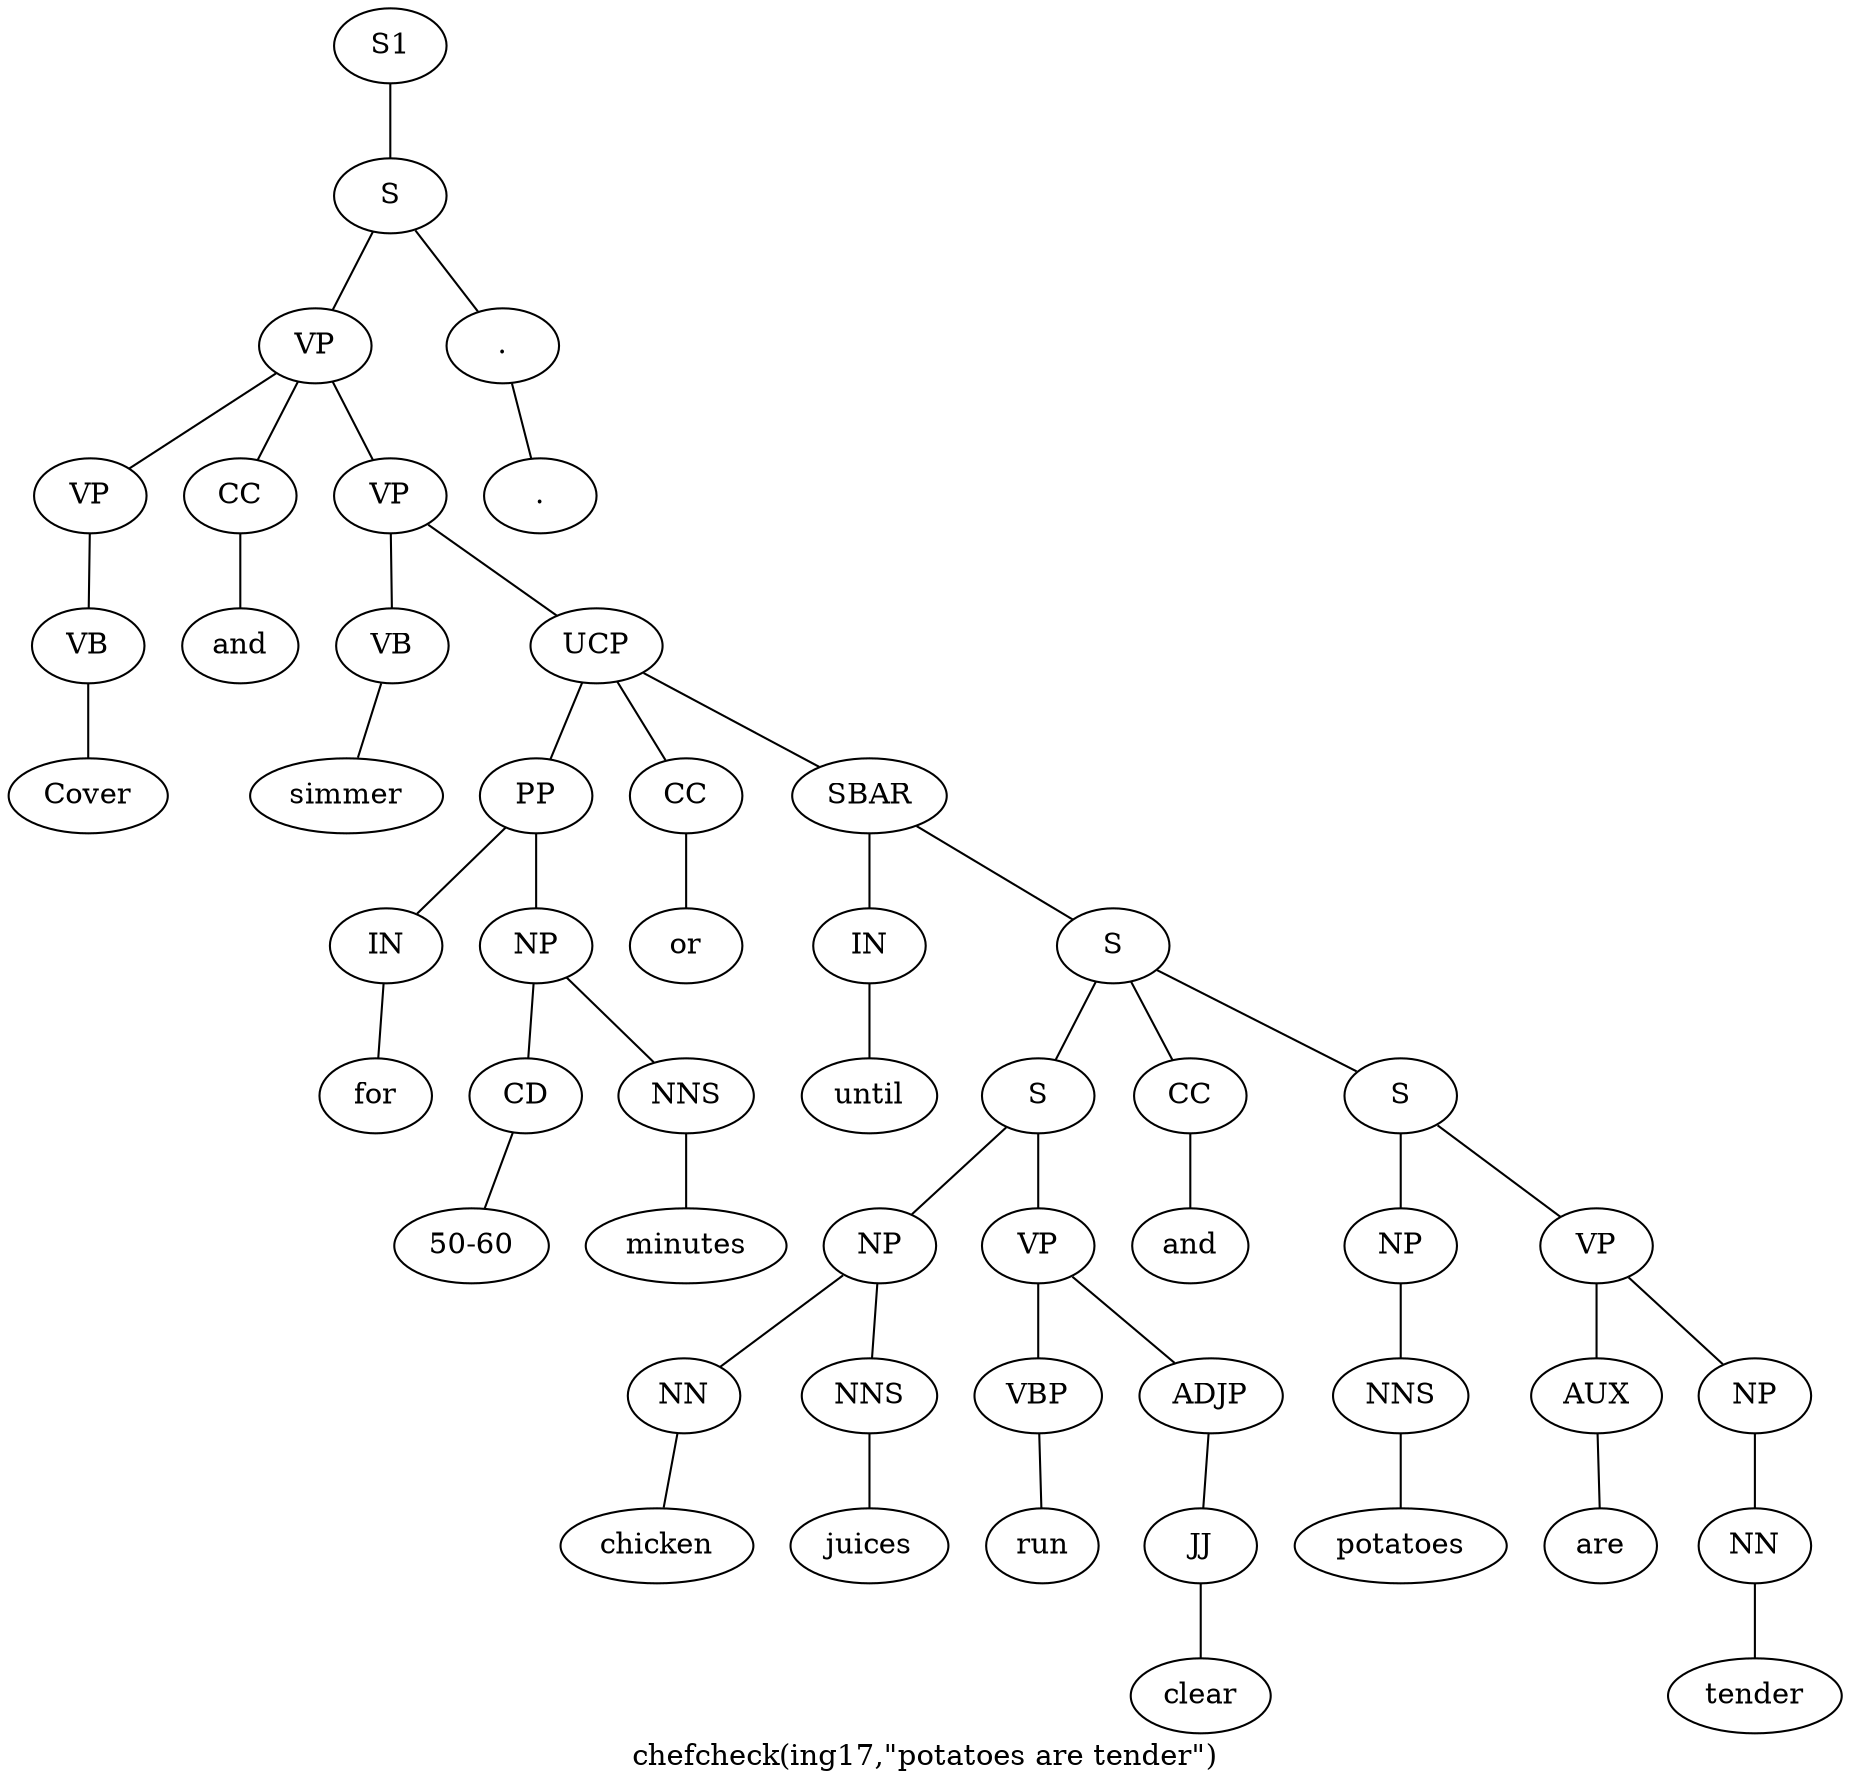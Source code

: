 graph SyntaxGraph {
	label = "chefcheck(ing17,\"potatoes are tender\")";
	Node0 [label="S1"];
	Node1 [label="S"];
	Node2 [label="VP"];
	Node3 [label="VP"];
	Node4 [label="VB"];
	Node5 [label="Cover"];
	Node6 [label="CC"];
	Node7 [label="and"];
	Node8 [label="VP"];
	Node9 [label="VB"];
	Node10 [label="simmer"];
	Node11 [label="UCP"];
	Node12 [label="PP"];
	Node13 [label="IN"];
	Node14 [label="for"];
	Node15 [label="NP"];
	Node16 [label="CD"];
	Node17 [label="50-60"];
	Node18 [label="NNS"];
	Node19 [label="minutes"];
	Node20 [label="CC"];
	Node21 [label="or"];
	Node22 [label="SBAR"];
	Node23 [label="IN"];
	Node24 [label="until"];
	Node25 [label="S"];
	Node26 [label="S"];
	Node27 [label="NP"];
	Node28 [label="NN"];
	Node29 [label="chicken"];
	Node30 [label="NNS"];
	Node31 [label="juices"];
	Node32 [label="VP"];
	Node33 [label="VBP"];
	Node34 [label="run"];
	Node35 [label="ADJP"];
	Node36 [label="JJ"];
	Node37 [label="clear"];
	Node38 [label="CC"];
	Node39 [label="and"];
	Node40 [label="S"];
	Node41 [label="NP"];
	Node42 [label="NNS"];
	Node43 [label="potatoes"];
	Node44 [label="VP"];
	Node45 [label="AUX"];
	Node46 [label="are"];
	Node47 [label="NP"];
	Node48 [label="NN"];
	Node49 [label="tender"];
	Node50 [label="."];
	Node51 [label="."];

	Node0 -- Node1;
	Node1 -- Node2;
	Node1 -- Node50;
	Node2 -- Node3;
	Node2 -- Node6;
	Node2 -- Node8;
	Node3 -- Node4;
	Node4 -- Node5;
	Node6 -- Node7;
	Node8 -- Node9;
	Node8 -- Node11;
	Node9 -- Node10;
	Node11 -- Node12;
	Node11 -- Node20;
	Node11 -- Node22;
	Node12 -- Node13;
	Node12 -- Node15;
	Node13 -- Node14;
	Node15 -- Node16;
	Node15 -- Node18;
	Node16 -- Node17;
	Node18 -- Node19;
	Node20 -- Node21;
	Node22 -- Node23;
	Node22 -- Node25;
	Node23 -- Node24;
	Node25 -- Node26;
	Node25 -- Node38;
	Node25 -- Node40;
	Node26 -- Node27;
	Node26 -- Node32;
	Node27 -- Node28;
	Node27 -- Node30;
	Node28 -- Node29;
	Node30 -- Node31;
	Node32 -- Node33;
	Node32 -- Node35;
	Node33 -- Node34;
	Node35 -- Node36;
	Node36 -- Node37;
	Node38 -- Node39;
	Node40 -- Node41;
	Node40 -- Node44;
	Node41 -- Node42;
	Node42 -- Node43;
	Node44 -- Node45;
	Node44 -- Node47;
	Node45 -- Node46;
	Node47 -- Node48;
	Node48 -- Node49;
	Node50 -- Node51;
}